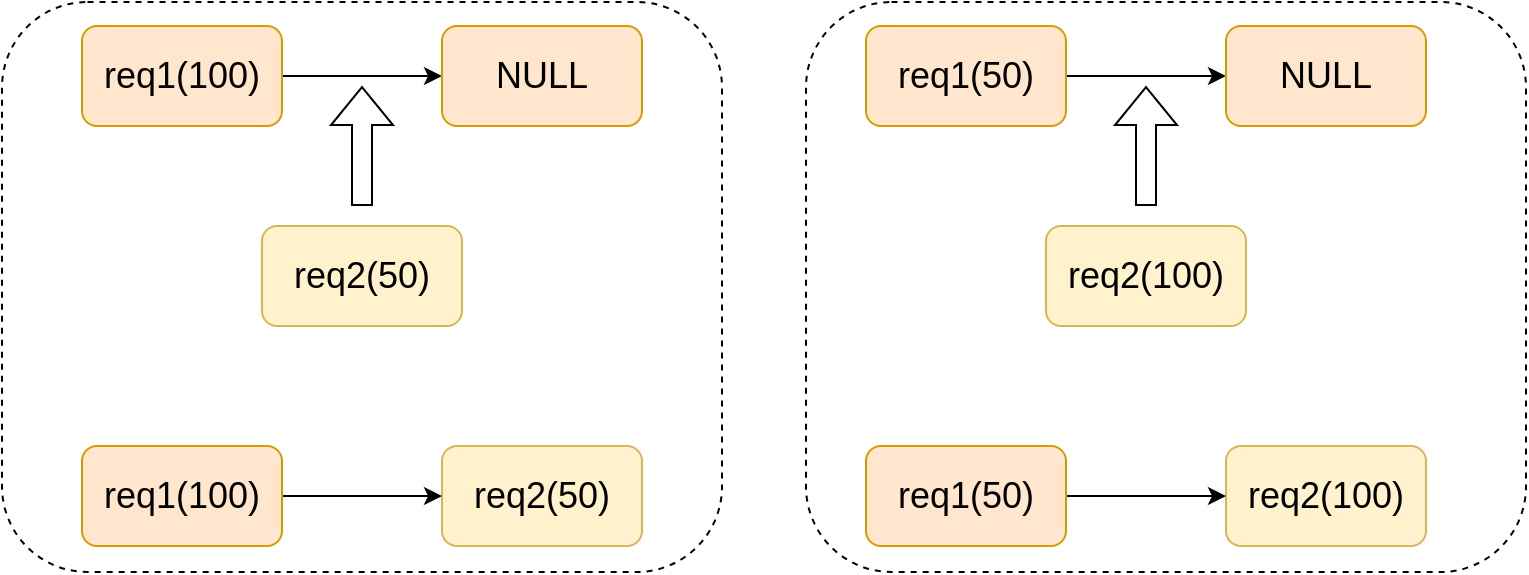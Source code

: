 <mxfile version="20.8.16" type="device"><diagram name="第 1 页" id="cZvnQieudHjJzEhyjoDw"><mxGraphModel dx="794" dy="519" grid="1" gridSize="10" guides="1" tooltips="1" connect="1" arrows="1" fold="1" page="1" pageScale="1" pageWidth="827" pageHeight="1169" math="0" shadow="0"><root><mxCell id="0"/><mxCell id="1" parent="0"/><mxCell id="dcksMFihsaavi2C5pSHf-33" value="" style="rounded=1;whiteSpace=wrap;html=1;fontSize=18;dashed=1;" vertex="1" parent="1"><mxGeometry x="440" y="108" width="360" height="285" as="geometry"/></mxCell><mxCell id="dcksMFihsaavi2C5pSHf-32" value="" style="rounded=1;whiteSpace=wrap;html=1;fontSize=18;dashed=1;" vertex="1" parent="1"><mxGeometry x="38" y="108" width="360" height="285" as="geometry"/></mxCell><mxCell id="dcksMFihsaavi2C5pSHf-5" style="edgeStyle=orthogonalEdgeStyle;rounded=0;orthogonalLoop=1;jettySize=auto;html=1;exitX=1;exitY=0.5;exitDx=0;exitDy=0;entryX=0;entryY=0.5;entryDx=0;entryDy=0;" edge="1" parent="1" source="dcksMFihsaavi2C5pSHf-2" target="dcksMFihsaavi2C5pSHf-3"><mxGeometry relative="1" as="geometry"/></mxCell><mxCell id="dcksMFihsaavi2C5pSHf-2" value="&lt;font style=&quot;font-size: 18px;&quot;&gt;req1(100)&lt;/font&gt;" style="rounded=1;whiteSpace=wrap;html=1;fillColor=#ffe6cc;strokeColor=#d79b00;" vertex="1" parent="1"><mxGeometry x="78" y="120" width="100" height="50" as="geometry"/></mxCell><mxCell id="dcksMFihsaavi2C5pSHf-3" value="&lt;font style=&quot;font-size: 18px;&quot;&gt;NULL&lt;/font&gt;" style="rounded=1;whiteSpace=wrap;html=1;fillColor=#ffe6cc;strokeColor=#d79b00;" vertex="1" parent="1"><mxGeometry x="258" y="120" width="100" height="50" as="geometry"/></mxCell><mxCell id="dcksMFihsaavi2C5pSHf-8" value="&lt;font style=&quot;font-size: 18px;&quot;&gt;req2(50)&lt;/font&gt;" style="rounded=1;whiteSpace=wrap;html=1;fillColor=#fff2cc;strokeColor=#d6b656;" vertex="1" parent="1"><mxGeometry x="258" y="330" width="100" height="50" as="geometry"/></mxCell><mxCell id="dcksMFihsaavi2C5pSHf-9" style="edgeStyle=orthogonalEdgeStyle;rounded=0;orthogonalLoop=1;jettySize=auto;html=1;exitX=1;exitY=0.5;exitDx=0;exitDy=0;entryX=0;entryY=0.5;entryDx=0;entryDy=0;" edge="1" parent="1" source="dcksMFihsaavi2C5pSHf-10"><mxGeometry relative="1" as="geometry"><mxPoint x="258" y="355" as="targetPoint"/></mxGeometry></mxCell><mxCell id="dcksMFihsaavi2C5pSHf-10" value="&lt;font style=&quot;font-size: 18px;&quot;&gt;req1(100)&lt;/font&gt;" style="rounded=1;whiteSpace=wrap;html=1;fillColor=#ffe6cc;strokeColor=#d79b00;" vertex="1" parent="1"><mxGeometry x="78" y="330" width="100" height="50" as="geometry"/></mxCell><mxCell id="dcksMFihsaavi2C5pSHf-12" value="&lt;font style=&quot;font-size: 18px;&quot;&gt;req2(50)&lt;/font&gt;" style="rounded=1;whiteSpace=wrap;html=1;fillColor=#fff2cc;strokeColor=#d6b656;" vertex="1" parent="1"><mxGeometry x="168" y="220" width="100" height="50" as="geometry"/></mxCell><mxCell id="dcksMFihsaavi2C5pSHf-13" value="" style="shape=flexArrow;endArrow=classic;html=1;rounded=0;fontSize=18;" edge="1" parent="1"><mxGeometry width="50" height="50" relative="1" as="geometry"><mxPoint x="218" y="210" as="sourcePoint"/><mxPoint x="218" y="150" as="targetPoint"/></mxGeometry></mxCell><mxCell id="dcksMFihsaavi2C5pSHf-23" style="edgeStyle=orthogonalEdgeStyle;rounded=0;orthogonalLoop=1;jettySize=auto;html=1;exitX=1;exitY=0.5;exitDx=0;exitDy=0;entryX=0;entryY=0.5;entryDx=0;entryDy=0;" edge="1" parent="1" source="dcksMFihsaavi2C5pSHf-24" target="dcksMFihsaavi2C5pSHf-25"><mxGeometry relative="1" as="geometry"/></mxCell><mxCell id="dcksMFihsaavi2C5pSHf-24" value="&lt;font style=&quot;font-size: 18px;&quot;&gt;req1(50)&lt;/font&gt;" style="rounded=1;whiteSpace=wrap;html=1;fillColor=#ffe6cc;strokeColor=#d79b00;" vertex="1" parent="1"><mxGeometry x="470" y="120" width="100" height="50" as="geometry"/></mxCell><mxCell id="dcksMFihsaavi2C5pSHf-25" value="&lt;font style=&quot;font-size: 18px;&quot;&gt;NULL&lt;/font&gt;" style="rounded=1;whiteSpace=wrap;html=1;fillColor=#ffe6cc;strokeColor=#d79b00;" vertex="1" parent="1"><mxGeometry x="650" y="120" width="100" height="50" as="geometry"/></mxCell><mxCell id="dcksMFihsaavi2C5pSHf-26" value="&lt;font style=&quot;font-size: 18px;&quot;&gt;req2(100)&lt;/font&gt;" style="rounded=1;whiteSpace=wrap;html=1;fillColor=#fff2cc;strokeColor=#d6b656;" vertex="1" parent="1"><mxGeometry x="650" y="330" width="100" height="50" as="geometry"/></mxCell><mxCell id="dcksMFihsaavi2C5pSHf-27" style="edgeStyle=orthogonalEdgeStyle;rounded=0;orthogonalLoop=1;jettySize=auto;html=1;exitX=1;exitY=0.5;exitDx=0;exitDy=0;entryX=0;entryY=0.5;entryDx=0;entryDy=0;" edge="1" parent="1" source="dcksMFihsaavi2C5pSHf-28"><mxGeometry relative="1" as="geometry"><mxPoint x="650" y="355" as="targetPoint"/></mxGeometry></mxCell><mxCell id="dcksMFihsaavi2C5pSHf-28" value="&lt;font style=&quot;font-size: 18px;&quot;&gt;req1(50)&lt;/font&gt;" style="rounded=1;whiteSpace=wrap;html=1;fillColor=#ffe6cc;strokeColor=#d79b00;" vertex="1" parent="1"><mxGeometry x="470" y="330" width="100" height="50" as="geometry"/></mxCell><mxCell id="dcksMFihsaavi2C5pSHf-29" value="&lt;font style=&quot;font-size: 18px;&quot;&gt;req2(100)&lt;/font&gt;" style="rounded=1;whiteSpace=wrap;html=1;fillColor=#fff2cc;strokeColor=#d6b656;" vertex="1" parent="1"><mxGeometry x="560" y="220" width="100" height="50" as="geometry"/></mxCell><mxCell id="dcksMFihsaavi2C5pSHf-30" value="" style="shape=flexArrow;endArrow=classic;html=1;rounded=0;fontSize=18;" edge="1" parent="1"><mxGeometry width="50" height="50" relative="1" as="geometry"><mxPoint x="610" y="210" as="sourcePoint"/><mxPoint x="610" y="150" as="targetPoint"/></mxGeometry></mxCell></root></mxGraphModel></diagram></mxfile>